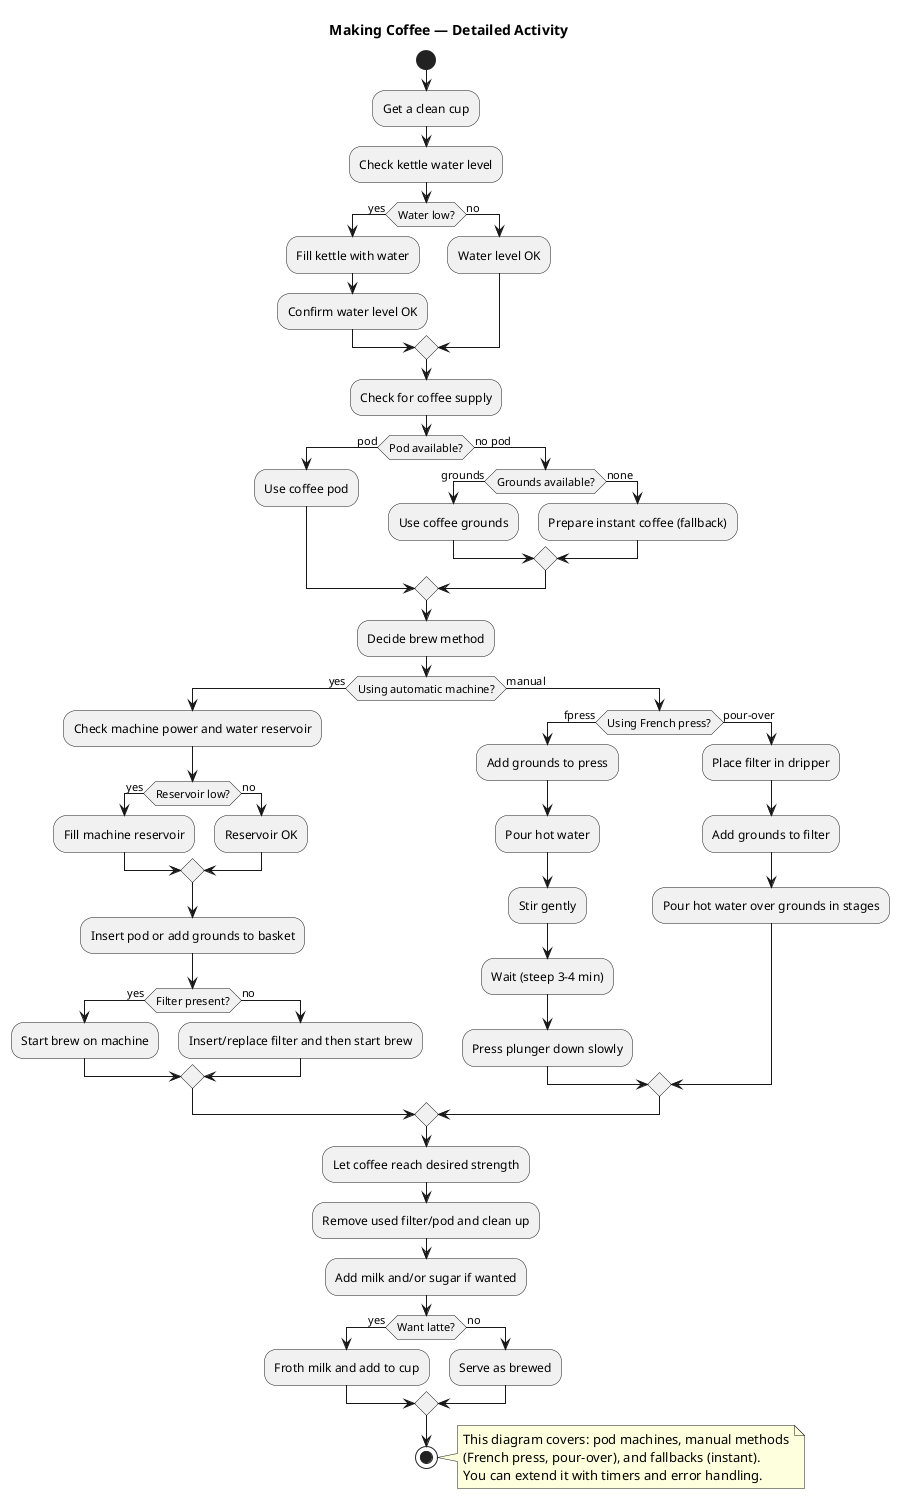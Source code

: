 @startuml make_coffee
title Making Coffee - Activity Diagram

start
	:Get a clean cup;
	:Measure coffee grounds (or insert pod);
	:Fill kettle with water;
	if (Using coffee machine?) then (yes)
		:Turn on coffee machine;
		:Place pod/grounds in machine;
		:Start brew cycle;
	@startuml make_coffee_detailed
	title Making Coffee — Detailed Activity

	start
		:Get a clean cup;
		:Check kettle water level;
		if (Water low?) then (yes)
			:Fill kettle with water;
			:Confirm water level OK;
		else (no)
			:Water level OK;
		endif

		:Check for coffee supply;
		if (Pod available?) then (pod)
			:Use coffee pod;
		else (no pod)
			if (Grounds available?) then (grounds)
				:Use coffee grounds;
			else (none)
				:Prepare instant coffee (fallback);
			endif
		endif

		:Decide brew method;
		if (Using automatic machine?) then (yes)
			:Check machine power and water reservoir;
			if (Reservoir low?) then (yes)
				:Fill machine reservoir;
			else (no)
				:Reservoir OK;
			endif
			:Insert pod or add grounds to basket;
			if (Filter present?) then (yes)
				:Start brew on machine;
			else (no)
				:Insert/replace filter and then start brew;
			endif
		else (manual)
			if (Using French press?) then (fpress)
				:Add grounds to press;
				:Pour hot water;
				:Stir gently;
				:Wait (steep 3-4 min);
				:Press plunger down slowly;
			else (pour-over)
				:Place filter in dripper;
				:Add grounds to filter;
				:Pour hot water over grounds in stages;
			endif
		endif

		:Let coffee reach desired strength;
		:Remove used filter/pod and clean up;

		:Add milk and/or sugar if wanted;
		if (Want latte?) then (yes)
			:Froth milk and add to cup;
		else (no)
			:Serve as brewed;
		endif

	stop

	note right
		This diagram covers: pod machines, manual methods
		(French press, pour-over), and fallbacks (instant).
		You can extend it with timers and error handling.
	end note

	@enduml
